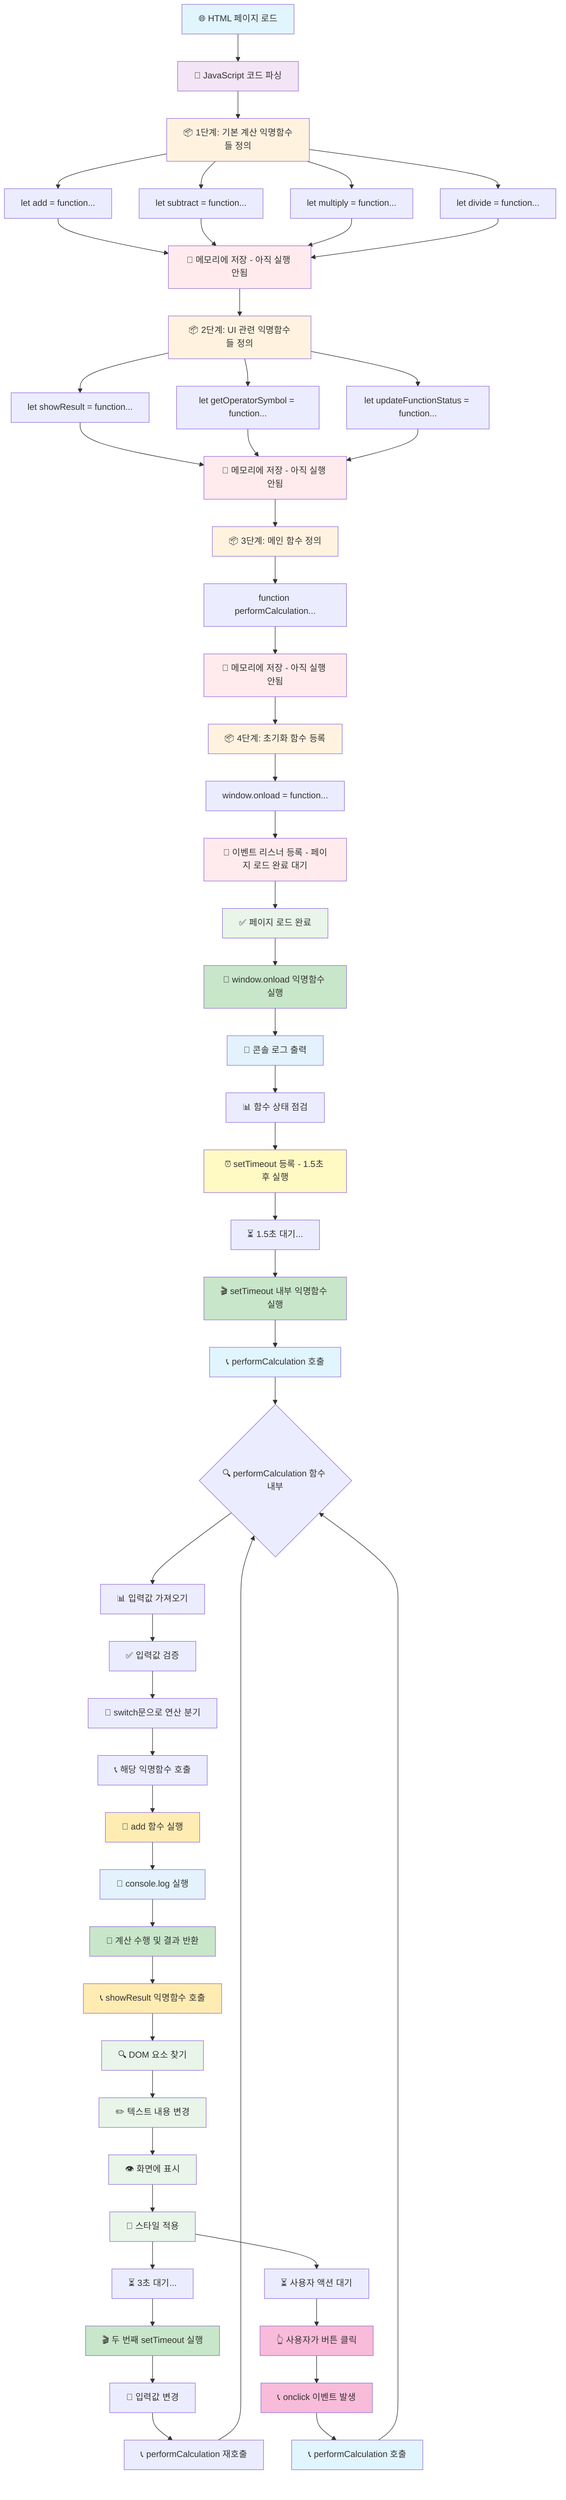 flowchart TD
    A[🌐 HTML 페이지 로드] --> B[📜 JavaScript 코드 파싱]
    
    B --> C[📦 1단계: 기본 계산 익명함수들 정의]
    C --> C1[let add = function...]
    C --> C2[let subtract = function...]
    C --> C3[let multiply = function...]
    C --> C4[let divide = function...]
    
    C1 --> D[💾 메모리에 저장 - 아직 실행 안됨]
    C2 --> D
    C3 --> D
    C4 --> D
    
    D --> E[📦 2단계: UI 관련 익명함수들 정의]
    E --> E1[let showResult = function...]
    E --> E2[let getOperatorSymbol = function...]
    E --> E3[let updateFunctionStatus = function...]
    
    E1 --> F[💾 메모리에 저장 - 아직 실행 안됨]
    E2 --> F
    E3 --> F
    
    F --> G[📦 3단계: 메인 함수 정의]
    G --> G1[function performCalculation...]
    G1 --> H[💾 메모리에 저장 - 아직 실행 안됨]
    
    H --> I[📦 4단계: 초기화 함수 등록]
    I --> I1[window.onload = function...]
    I1 --> J[💾 이벤트 리스너 등록 - 페이지 로드 완료 대기]
    
    J --> K[✅ 페이지 로드 완료]
    K --> L[🚀 window.onload 익명함수 실행]
    
    L --> M[💬 콘솔 로그 출력]
    M --> N[📊 함수 상태 점검]
    N --> O[⏰ setTimeout 등록 - 1.5초 후 실행]
    
    O --> P[⏳ 1.5초 대기...]
    P --> Q[🎬 setTimeout 내부 익명함수 실행]
    Q --> R[📞 performCalculation 호출]
    
    R --> S{🔍 performCalculation 함수 내부}
    S --> S1[📊 입력값 가져오기]
    S1 --> S2[✅ 입력값 검증]
    S2 --> S3[🔀 switch문으로 연산 분기]
    S3 --> S4[📞 해당 익명함수 호출]
    
    S4 --> T[🎯 add 함수 실행]
    T --> T1[💬 console.log 실행]
    T1 --> T2[🔢 계산 수행 및 결과 반환]
    
    T2 --> U[📞 showResult 익명함수 호출]
    U --> U1[🔍 DOM 요소 찾기]
    U1 --> U2[✏️ 텍스트 내용 변경]
    U2 --> U3[👁️ 화면에 표시]
    U3 --> U4[🎨 스타일 적용]
    
    U4 --> V[⏳ 3초 대기...]
    V --> W[🎬 두 번째 setTimeout 실행]
    W --> X[📝 입력값 변경]
    X --> Y[📞 performCalculation 재호출]
    Y --> S
    
    U4 --> Z[⏳ 사용자 액션 대기]
    Z --> AA[👆 사용자가 버튼 클릭]
    AA --> BB[📞 onclick 이벤트 발생]
    BB --> CC[📞 performCalculation 호출]
    CC --> S
    
    style A fill:#e1f5fe
    style B fill:#f3e5f5
    style C fill:#fff3e0
    style D fill:#ffebee
    style E fill:#fff3e0
    style F fill:#ffebee
    style G fill:#fff3e0
    style H fill:#ffebee
    style I fill:#fff3e0
    style J fill:#ffebee
    style K fill:#e8f5e8
    style L fill:#c8e6c9
    style M fill:#e3f2fd
    style O fill:#fff9c4
    style Q fill:#c8e6c9
    style R fill:#e1f5fe
    style T fill:#ffecb3
    style T1 fill:#e3f2fd
    style T2 fill:#c8e6c9
    style U fill:#ffecb3
    style U1 fill:#e8f5e8
    style U2 fill:#e8f5e8
    style U3 fill:#e8f5e8
    style U4 fill:#e8f5e8
    style W fill:#c8e6c9
    style AA fill:#f8bbd9
    style BB fill:#f8bbd9
    style CC fill:#e1f5fe